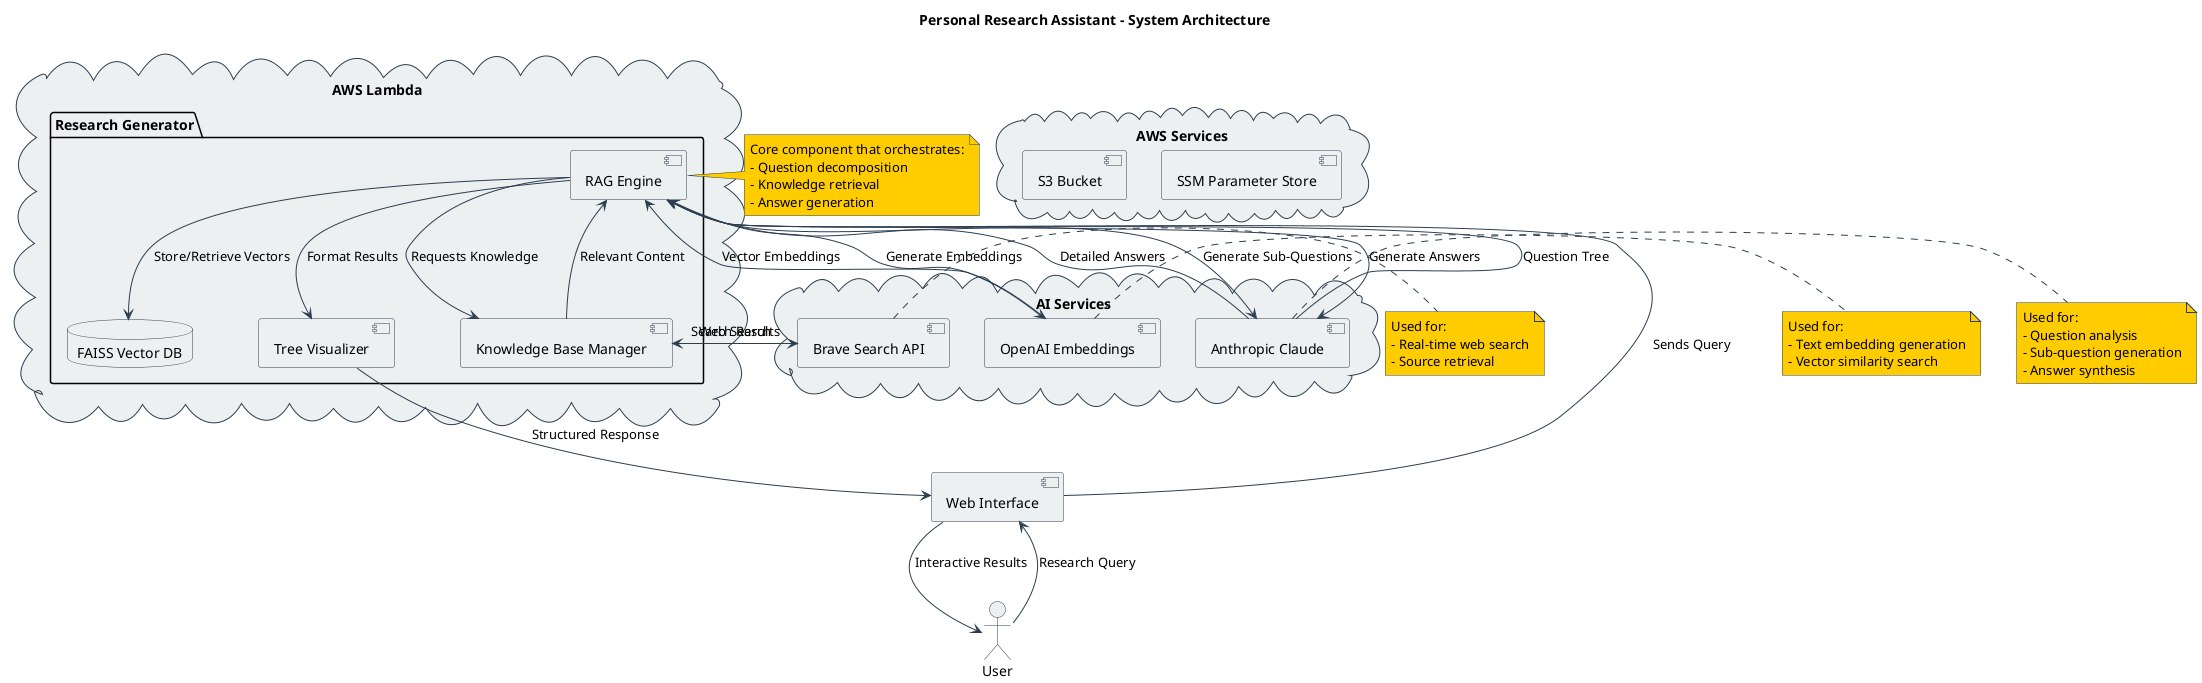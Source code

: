 @startuml System Architecture

skinparam {
  BackgroundColor white
  ArrowColor #2C3E50
  BorderColor #2C3E50
  ComponentBorderColor #2C3E50
  ComponentBackgroundColor #ECF0F1
  DatabaseBackgroundColor #ECF0F1
  DatabaseBorderColor #2C3E50
  ActorBorderColor #2C3E50
  ActorBackgroundColor #ECF0F1
  CloudBorderColor #2C3E50
  CloudBackgroundColor #ECF0F1
  NoteBackgroundColor #FFCC00
  NoteBorderColor #2C3E50
}

title Personal Research Assistant - System Architecture

actor User
cloud "AWS Lambda" {
  package "Research Generator" {
    component [RAG Engine] as RAGEngine
    component [Knowledge Base Manager] as KBManager
    component [Tree Visualizer] as TreeVis
    database "FAISS Vector DB" as VectorDB
  }
}

cloud "AI Services" {
  [Anthropic Claude] as Claude
  [OpenAI Embeddings] as OpenAI
  [Brave Search API] as Brave
}

cloud "AWS Services" {
  [SSM Parameter Store] as SSM
  [S3 Bucket] as S3
}

User --> [Web Interface] : Research Query
[Web Interface] --> RAGEngine : Sends Query
RAGEngine --> KBManager : Requests Knowledge
KBManager --> Brave : Web Search
Brave --> KBManager : Search Results
KBManager --> RAGEngine : Relevant Content
RAGEngine --> OpenAI : Generate Embeddings
OpenAI --> RAGEngine : Vector Embeddings
RAGEngine --> VectorDB : Store/Retrieve Vectors
RAGEngine --> Claude : Generate Sub-Questions
Claude --> RAGEngine : Question Tree
RAGEngine --> Claude : Generate Answers
Claude --> RAGEngine : Detailed Answers
RAGEngine --> TreeVis : Format Results
TreeVis --> [Web Interface] : Structured Response
[Web Interface] --> User : Interactive Results

note right of RAGEngine
  Core component that orchestrates:
  - Question decomposition
  - Knowledge retrieval
  - Answer generation
end note

note right of Claude
  Used for:
  - Question analysis
  - Sub-question generation
  - Answer synthesis
end note

note right of OpenAI
  Used for:
  - Text embedding generation
  - Vector similarity search
end note

note right of Brave
  Used for:
  - Real-time web search
  - Source retrieval
end note

@enduml 